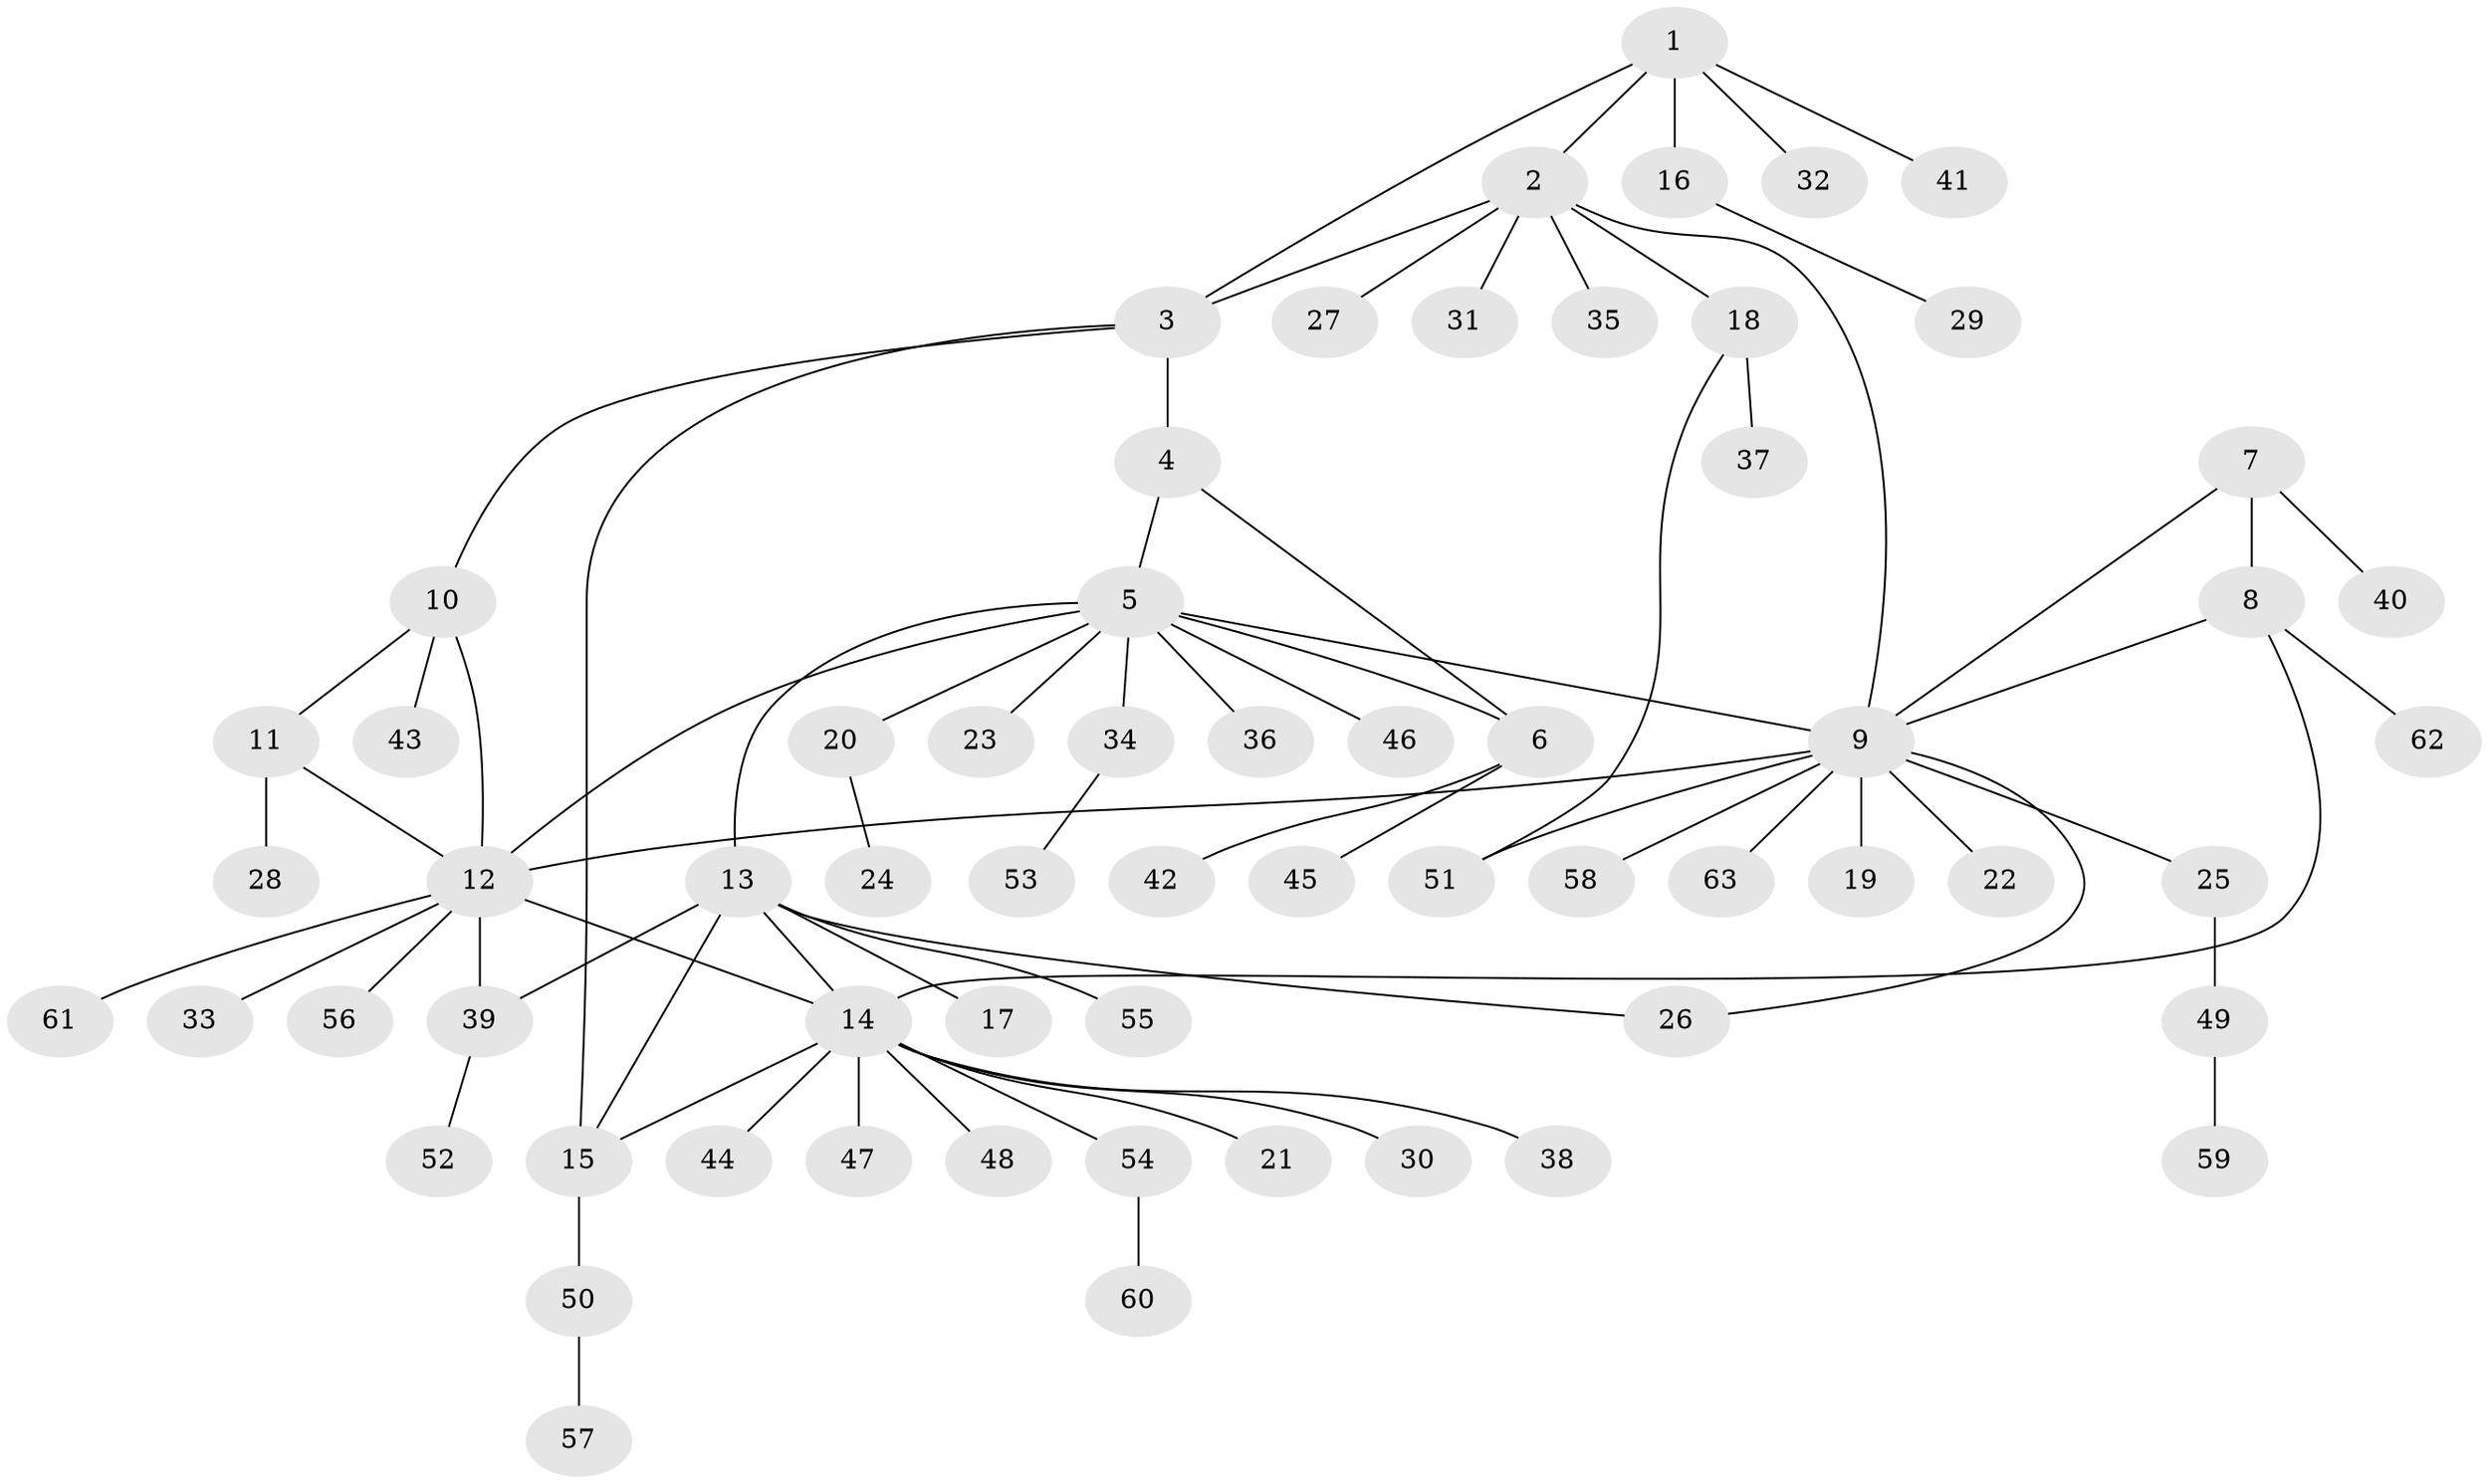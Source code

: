 // coarse degree distribution, {7: 0.022727272727272728, 4: 0.045454545454545456, 10: 0.022727272727272728, 19: 0.022727272727272728, 1: 0.8181818181818182, 2: 0.022727272727272728, 6: 0.045454545454545456}
// Generated by graph-tools (version 1.1) at 2025/57/03/04/25 21:57:49]
// undirected, 63 vertices, 76 edges
graph export_dot {
graph [start="1"]
  node [color=gray90,style=filled];
  1;
  2;
  3;
  4;
  5;
  6;
  7;
  8;
  9;
  10;
  11;
  12;
  13;
  14;
  15;
  16;
  17;
  18;
  19;
  20;
  21;
  22;
  23;
  24;
  25;
  26;
  27;
  28;
  29;
  30;
  31;
  32;
  33;
  34;
  35;
  36;
  37;
  38;
  39;
  40;
  41;
  42;
  43;
  44;
  45;
  46;
  47;
  48;
  49;
  50;
  51;
  52;
  53;
  54;
  55;
  56;
  57;
  58;
  59;
  60;
  61;
  62;
  63;
  1 -- 2;
  1 -- 3;
  1 -- 16;
  1 -- 32;
  1 -- 41;
  2 -- 3;
  2 -- 9;
  2 -- 18;
  2 -- 27;
  2 -- 31;
  2 -- 35;
  3 -- 4;
  3 -- 10;
  3 -- 15;
  4 -- 5;
  4 -- 6;
  5 -- 6;
  5 -- 9;
  5 -- 12;
  5 -- 13;
  5 -- 20;
  5 -- 23;
  5 -- 34;
  5 -- 36;
  5 -- 46;
  6 -- 42;
  6 -- 45;
  7 -- 8;
  7 -- 9;
  7 -- 40;
  8 -- 9;
  8 -- 14;
  8 -- 62;
  9 -- 12;
  9 -- 19;
  9 -- 22;
  9 -- 25;
  9 -- 26;
  9 -- 51;
  9 -- 58;
  9 -- 63;
  10 -- 11;
  10 -- 12;
  10 -- 43;
  11 -- 12;
  11 -- 28;
  12 -- 14;
  12 -- 33;
  12 -- 39;
  12 -- 56;
  12 -- 61;
  13 -- 14;
  13 -- 15;
  13 -- 17;
  13 -- 26;
  13 -- 39;
  13 -- 55;
  14 -- 15;
  14 -- 21;
  14 -- 30;
  14 -- 38;
  14 -- 44;
  14 -- 47;
  14 -- 48;
  14 -- 54;
  15 -- 50;
  16 -- 29;
  18 -- 37;
  18 -- 51;
  20 -- 24;
  25 -- 49;
  34 -- 53;
  39 -- 52;
  49 -- 59;
  50 -- 57;
  54 -- 60;
}
